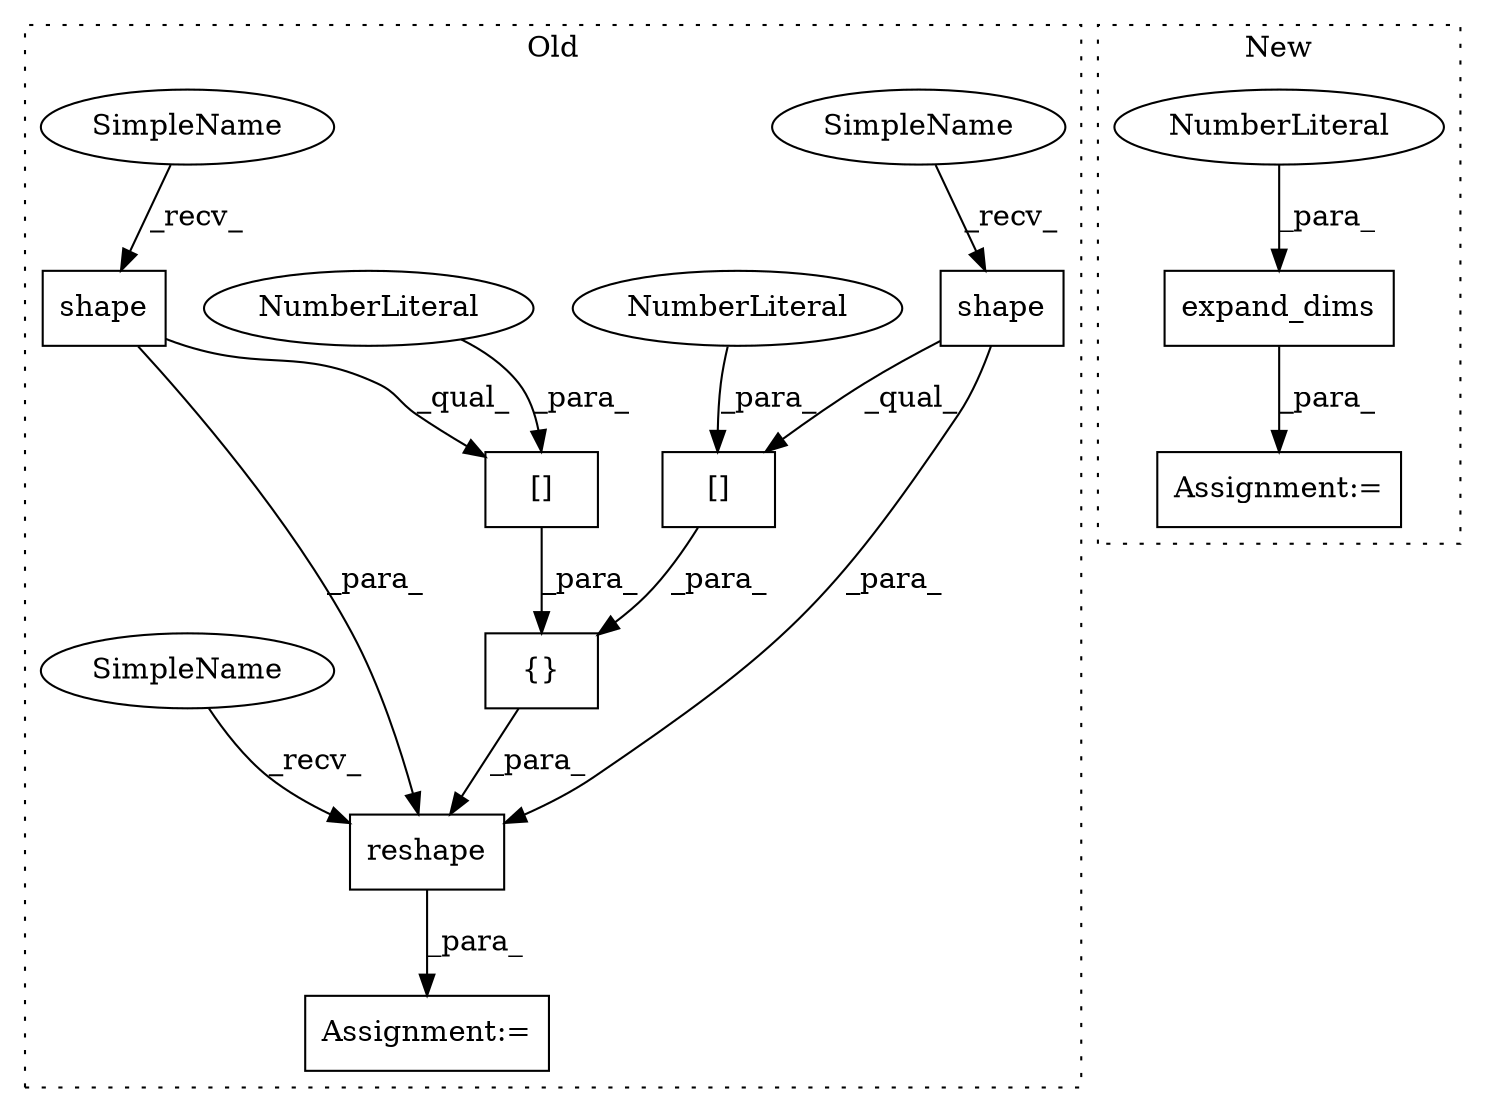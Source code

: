 digraph G {
subgraph cluster0 {
1 [label="shape" a="32" s="8190,8197" l="6,1" shape="box"];
3 [label="[]" a="2" s="8179,8200" l="20,1" shape="box"];
4 [label="NumberLiteral" a="34" s="8199" l="1" shape="ellipse"];
6 [label="{}" a="4" s="8178,8226" l="1,1" shape="box"];
7 [label="Assignment:=" a="7" s="8131" l="1" shape="box"];
8 [label="reshape" a="32" s="8143,8228" l="8,1" shape="box"];
10 [label="[]" a="2" s="8204,8225" l="20,1" shape="box"];
11 [label="NumberLiteral" a="34" s="8224" l="1" shape="ellipse"];
12 [label="shape" a="32" s="8215,8222" l="6,1" shape="box"];
13 [label="SimpleName" a="42" s="8179" l="10" shape="ellipse"];
14 [label="SimpleName" a="42" s="8204" l="10" shape="ellipse"];
15 [label="SimpleName" a="42" s="8132" l="10" shape="ellipse"];
label = "Old";
style="dotted";
}
subgraph cluster1 {
2 [label="expand_dims" a="32" s="8043,8058" l="12,1" shape="box"];
5 [label="Assignment:=" a="7" s="8031" l="1" shape="box"];
9 [label="NumberLiteral" a="34" s="8057" l="1" shape="ellipse"];
label = "New";
style="dotted";
}
1 -> 3 [label="_qual_"];
1 -> 8 [label="_para_"];
2 -> 5 [label="_para_"];
3 -> 6 [label="_para_"];
4 -> 3 [label="_para_"];
6 -> 8 [label="_para_"];
8 -> 7 [label="_para_"];
9 -> 2 [label="_para_"];
10 -> 6 [label="_para_"];
11 -> 10 [label="_para_"];
12 -> 10 [label="_qual_"];
12 -> 8 [label="_para_"];
13 -> 1 [label="_recv_"];
14 -> 12 [label="_recv_"];
15 -> 8 [label="_recv_"];
}